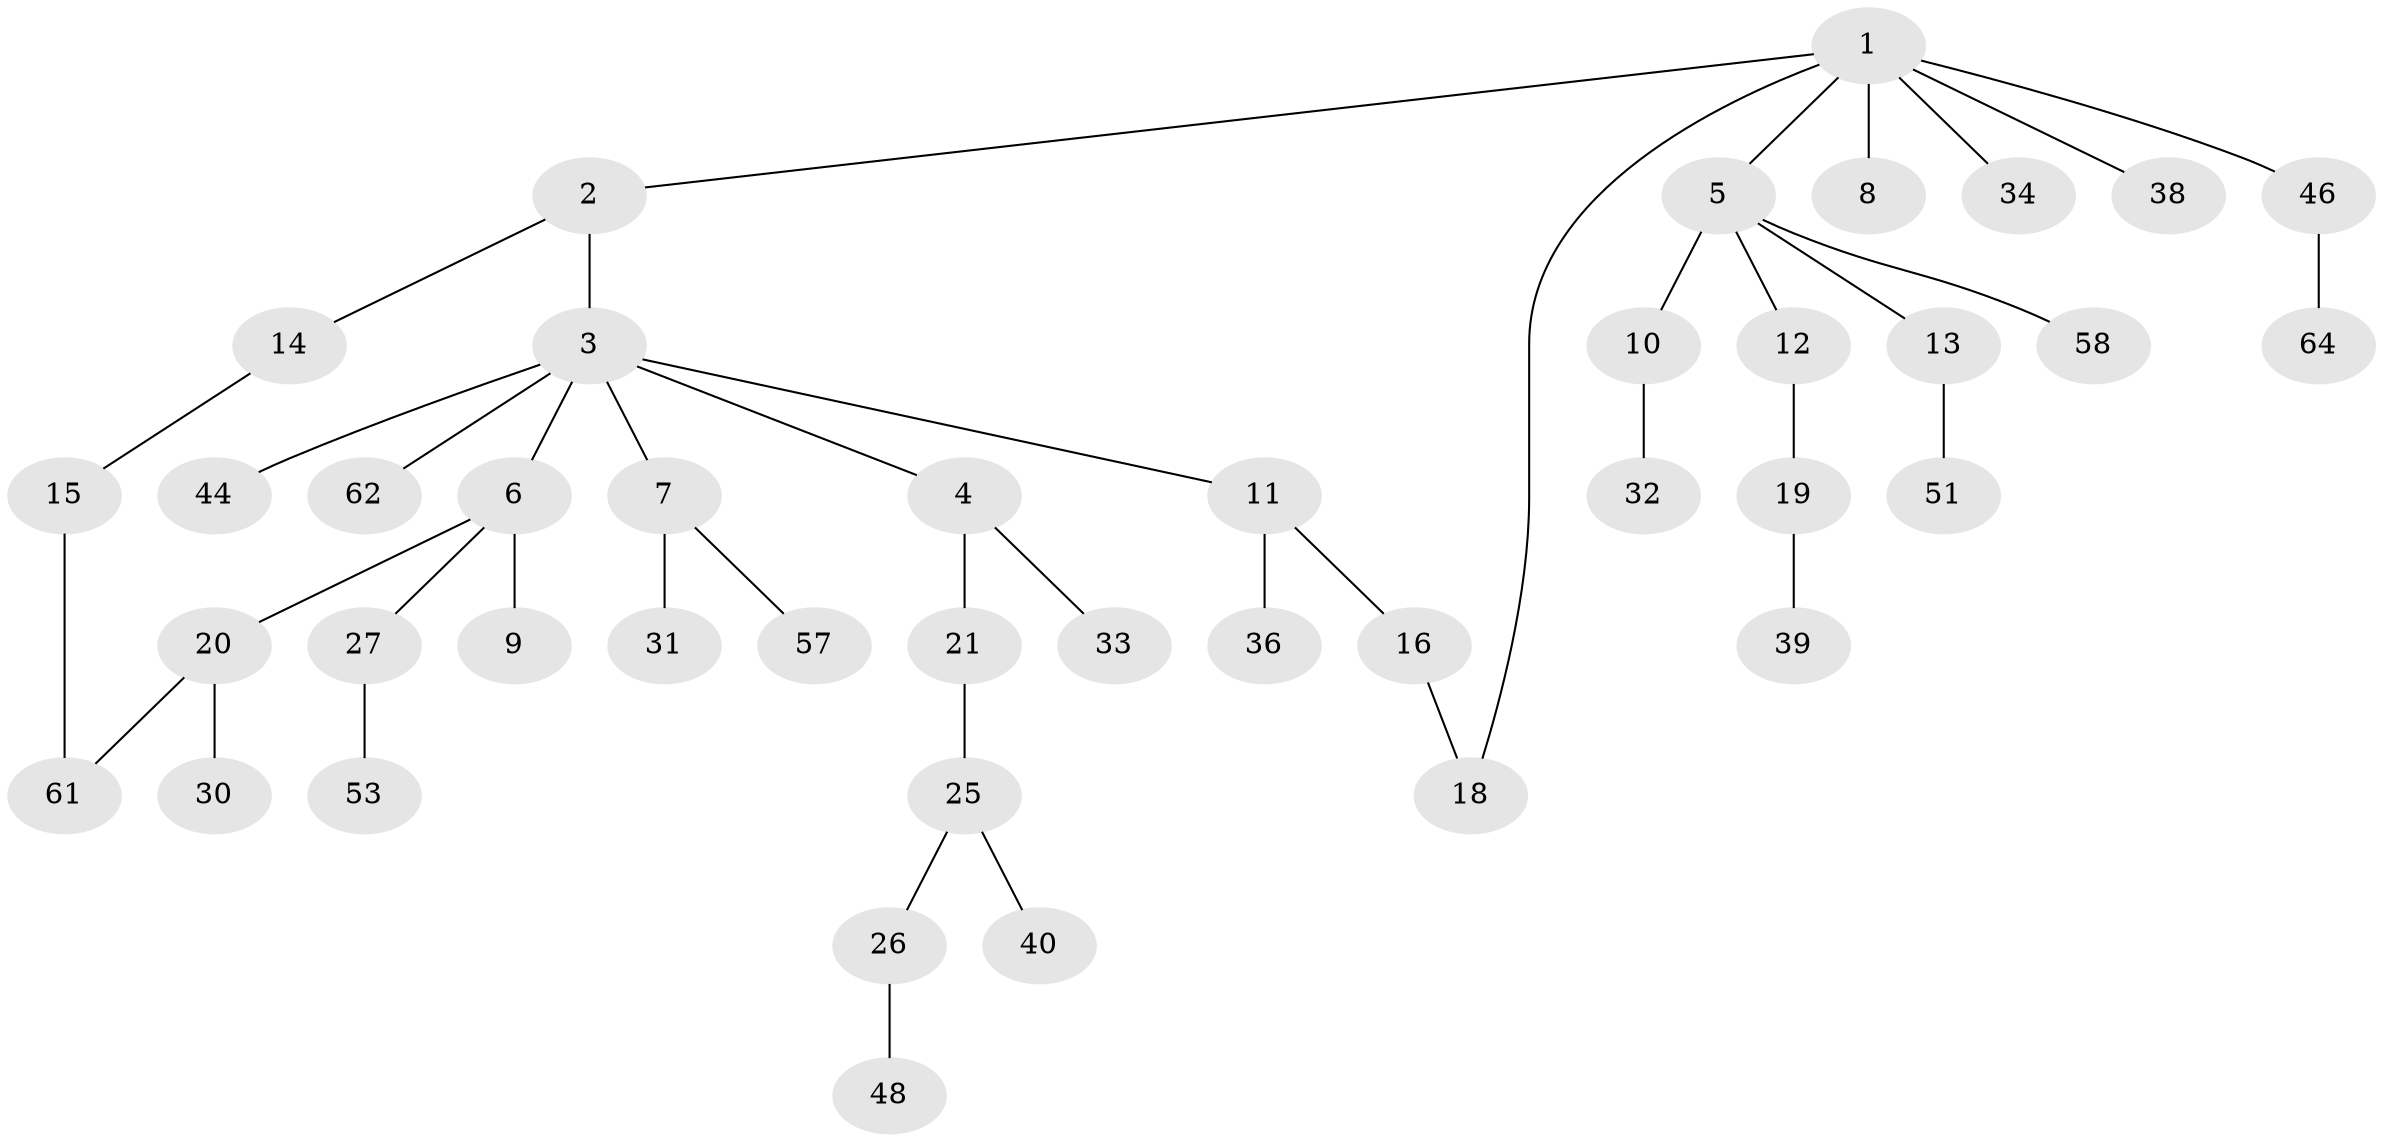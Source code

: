 // Generated by graph-tools (version 1.1) at 2025/51/02/27/25 19:51:39]
// undirected, 42 vertices, 43 edges
graph export_dot {
graph [start="1"]
  node [color=gray90,style=filled];
  1 [super="+24"];
  2 [super="+22"];
  3 [super="+23"];
  4 [super="+17"];
  5 [super="+47"];
  6;
  7 [super="+50"];
  8 [super="+63"];
  9 [super="+42"];
  10;
  11;
  12;
  13 [super="+29"];
  14;
  15 [super="+60"];
  16 [super="+37"];
  18 [super="+35"];
  19 [super="+41"];
  20 [super="+49"];
  21 [super="+56"];
  25 [super="+45"];
  26 [super="+28"];
  27 [super="+55"];
  30 [super="+65"];
  31;
  32 [super="+43"];
  33 [super="+66"];
  34;
  36 [super="+52"];
  38;
  39;
  40;
  44;
  46 [super="+59"];
  48;
  51 [super="+54"];
  53;
  57;
  58;
  61;
  62;
  64;
  1 -- 2;
  1 -- 5;
  1 -- 8;
  1 -- 18;
  1 -- 38;
  1 -- 46;
  1 -- 34;
  2 -- 3;
  2 -- 14;
  3 -- 4;
  3 -- 6;
  3 -- 7;
  3 -- 11;
  3 -- 62;
  3 -- 44;
  4 -- 21;
  4 -- 33;
  5 -- 10;
  5 -- 12;
  5 -- 13;
  5 -- 58;
  6 -- 9;
  6 -- 20;
  6 -- 27;
  7 -- 31;
  7 -- 57;
  10 -- 32;
  11 -- 16;
  11 -- 36;
  12 -- 19;
  13 -- 51;
  14 -- 15;
  15 -- 61;
  16 -- 18;
  19 -- 39;
  20 -- 30;
  20 -- 61;
  21 -- 25;
  25 -- 26;
  25 -- 40;
  26 -- 48;
  27 -- 53;
  46 -- 64;
}
